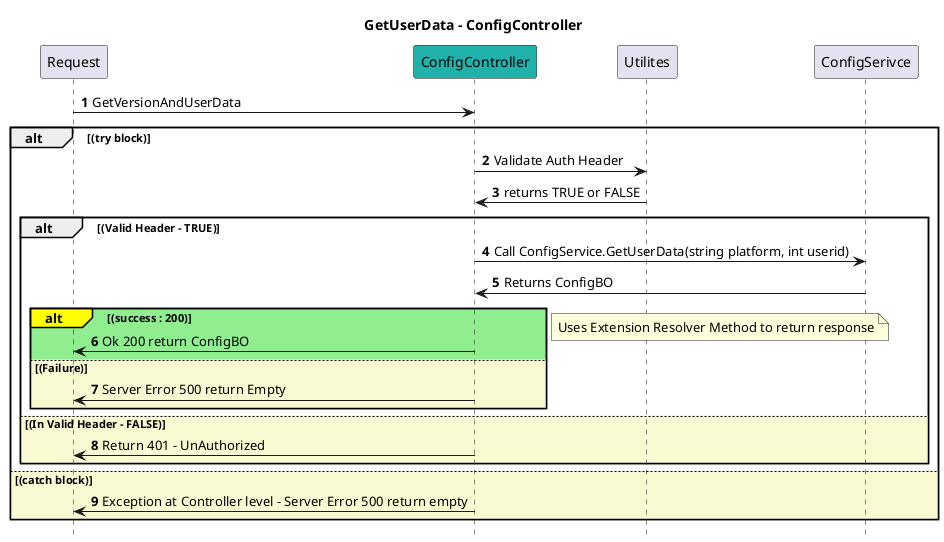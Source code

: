 @startuml

title GetUserData - ConfigController
autonumber
hide footbox

participant Request
participant ConfigController #LightSeaGreen
participant Utilites 
participant ConfigSerivce  

Request -> ConfigController : GetVersionAndUserData

alt (try block)
    ConfigController -> Utilites : Validate Auth Header
    Utilites -> ConfigController : returns TRUE or FALSE

    alt (Valid Header - TRUE)
        ConfigController -> ConfigSerivce : Call ConfigService.GetUserData(string platform, int userid)
        ConfigSerivce -> ConfigController : Returns ConfigBO
       
        alt#Yellow #LightGreen (success : 200) 
            ConfigController -> Request : Ok 200 return ConfigBO
        else #LightGoldenRodYellow (Failure)
            ConfigController -> Request : Server Error 500 return Empty
        end

        note left: Uses Extension Resolver Method to return response
    else #LightGoldenRodYellow (In Valid Header - FALSE)
        ConfigController -> Request : Return 401 - UnAuthorized 
    end

else #LightGoldenRodYellow (catch block)
    ConfigController -> Request : Exception at Controller level - Server Error 500 return empty
end

@enduml

